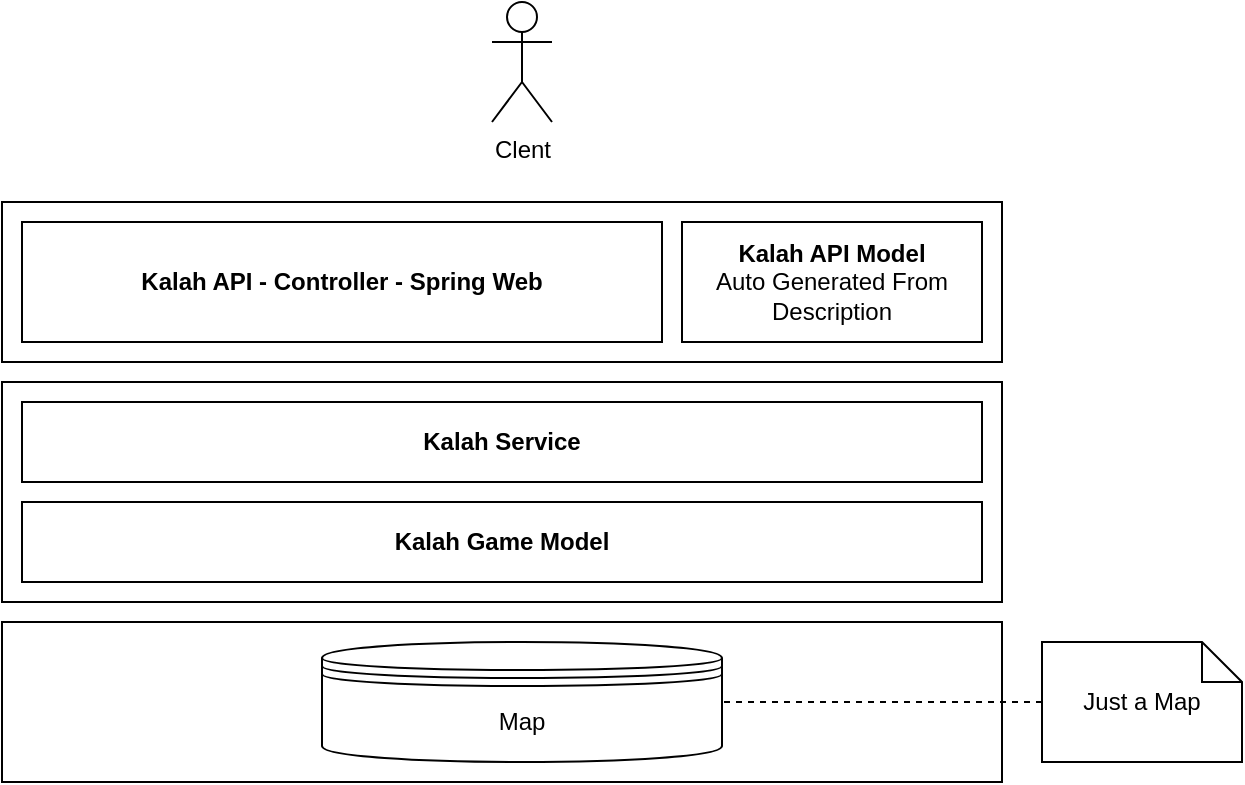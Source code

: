 <mxfile version="13.7.3" type="github">
  <diagram id="wZzat7nSYCwWzSf6gvmp" name="Page-1">
    <mxGraphModel dx="1214" dy="658" grid="1" gridSize="10" guides="1" tooltips="1" connect="1" arrows="1" fold="1" page="1" pageScale="1" pageWidth="827" pageHeight="1169" math="0" shadow="0">
      <root>
        <mxCell id="0" />
        <mxCell id="1" parent="0" />
        <mxCell id="cinMizGHuHrlSsfMAscX-9" value="" style="rounded=0;whiteSpace=wrap;html=1;" vertex="1" parent="1">
          <mxGeometry x="160" y="380" width="500" height="80" as="geometry" />
        </mxCell>
        <mxCell id="cinMizGHuHrlSsfMAscX-7" value="" style="rounded=0;whiteSpace=wrap;html=1;" vertex="1" parent="1">
          <mxGeometry x="160" y="260" width="500" height="110" as="geometry" />
        </mxCell>
        <mxCell id="cinMizGHuHrlSsfMAscX-6" value="" style="rounded=0;whiteSpace=wrap;html=1;" vertex="1" parent="1">
          <mxGeometry x="160" y="170" width="500" height="80" as="geometry" />
        </mxCell>
        <mxCell id="cinMizGHuHrlSsfMAscX-1" value="&lt;b&gt;Kalah API - Controller - Spring Web&lt;/b&gt;" style="rounded=0;whiteSpace=wrap;html=1;" vertex="1" parent="1">
          <mxGeometry x="170" y="180" width="320" height="60" as="geometry" />
        </mxCell>
        <mxCell id="cinMizGHuHrlSsfMAscX-2" value="&lt;div&gt;&lt;b&gt;Kalah API Model&lt;/b&gt; &lt;br&gt;&lt;/div&gt;&lt;div&gt;Auto Generated From Description&lt;/div&gt;" style="rounded=0;whiteSpace=wrap;html=1;" vertex="1" parent="1">
          <mxGeometry x="500" y="180" width="150" height="60" as="geometry" />
        </mxCell>
        <mxCell id="cinMizGHuHrlSsfMAscX-3" value="&lt;b&gt;Kalah Service&lt;/b&gt;" style="rounded=0;whiteSpace=wrap;html=1;" vertex="1" parent="1">
          <mxGeometry x="170" y="270" width="480" height="40" as="geometry" />
        </mxCell>
        <mxCell id="cinMizGHuHrlSsfMAscX-4" value="Map" style="shape=datastore;whiteSpace=wrap;html=1;" vertex="1" parent="1">
          <mxGeometry x="320" y="390" width="200" height="60" as="geometry" />
        </mxCell>
        <mxCell id="cinMizGHuHrlSsfMAscX-5" value="&lt;b&gt;Kalah Game Model&lt;/b&gt;" style="rounded=0;whiteSpace=wrap;html=1;" vertex="1" parent="1">
          <mxGeometry x="170" y="320" width="480" height="40" as="geometry" />
        </mxCell>
        <mxCell id="cinMizGHuHrlSsfMAscX-8" value="Clent" style="shape=umlActor;verticalLabelPosition=bottom;verticalAlign=top;html=1;outlineConnect=0;" vertex="1" parent="1">
          <mxGeometry x="405" y="70" width="30" height="60" as="geometry" />
        </mxCell>
        <mxCell id="cinMizGHuHrlSsfMAscX-12" value="" style="edgeStyle=orthogonalEdgeStyle;rounded=0;orthogonalLoop=1;jettySize=auto;html=1;entryX=1;entryY=0.5;entryDx=0;entryDy=0;endArrow=none;endFill=0;dashed=1;" edge="1" parent="1" source="cinMizGHuHrlSsfMAscX-11" target="cinMizGHuHrlSsfMAscX-4">
          <mxGeometry relative="1" as="geometry">
            <Array as="points">
              <mxPoint x="600" y="420" />
              <mxPoint x="600" y="420" />
            </Array>
          </mxGeometry>
        </mxCell>
        <mxCell id="cinMizGHuHrlSsfMAscX-11" value="Just a Map" style="shape=note;size=20;whiteSpace=wrap;html=1;" vertex="1" parent="1">
          <mxGeometry x="680" y="390" width="100" height="60" as="geometry" />
        </mxCell>
      </root>
    </mxGraphModel>
  </diagram>
</mxfile>
